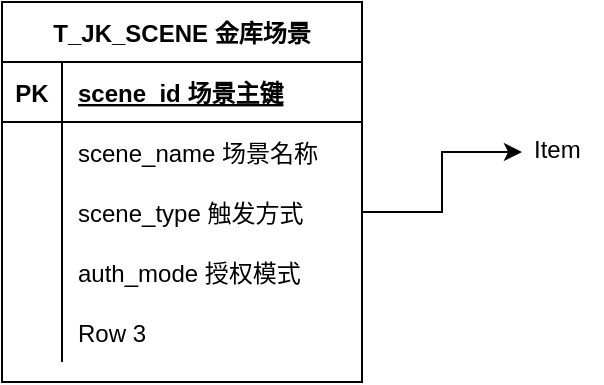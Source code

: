 <mxfile version="15.8.9" type="github">
  <diagram id="C-xvJUPkEJIQUC7n7sxM" name="第 1 页">
    <mxGraphModel dx="1036" dy="568" grid="1" gridSize="10" guides="1" tooltips="1" connect="1" arrows="1" fold="1" page="1" pageScale="1" pageWidth="827" pageHeight="1169" math="0" shadow="0">
      <root>
        <mxCell id="0" />
        <mxCell id="1" parent="0" />
        <mxCell id="Y0tXLghzDKh9BuN8Jv5B-14" value="T_JK_SCENE 金库场景" style="shape=table;startSize=30;container=1;collapsible=1;childLayout=tableLayout;fixedRows=1;rowLines=0;fontStyle=1;align=center;resizeLast=1;" vertex="1" parent="1">
          <mxGeometry x="150" y="100" width="180" height="190" as="geometry" />
        </mxCell>
        <mxCell id="Y0tXLghzDKh9BuN8Jv5B-15" value="" style="shape=partialRectangle;collapsible=0;dropTarget=0;pointerEvents=0;fillColor=none;top=0;left=0;bottom=1;right=0;points=[[0,0.5],[1,0.5]];portConstraint=eastwest;" vertex="1" parent="Y0tXLghzDKh9BuN8Jv5B-14">
          <mxGeometry y="30" width="180" height="30" as="geometry" />
        </mxCell>
        <mxCell id="Y0tXLghzDKh9BuN8Jv5B-16" value="PK" style="shape=partialRectangle;connectable=0;fillColor=none;top=0;left=0;bottom=0;right=0;fontStyle=1;overflow=hidden;" vertex="1" parent="Y0tXLghzDKh9BuN8Jv5B-15">
          <mxGeometry width="30" height="30" as="geometry">
            <mxRectangle width="30" height="30" as="alternateBounds" />
          </mxGeometry>
        </mxCell>
        <mxCell id="Y0tXLghzDKh9BuN8Jv5B-17" value="scene_id 场景主键" style="shape=partialRectangle;connectable=0;fillColor=none;top=0;left=0;bottom=0;right=0;align=left;spacingLeft=6;fontStyle=5;overflow=hidden;" vertex="1" parent="Y0tXLghzDKh9BuN8Jv5B-15">
          <mxGeometry x="30" width="150" height="30" as="geometry">
            <mxRectangle width="150" height="30" as="alternateBounds" />
          </mxGeometry>
        </mxCell>
        <mxCell id="Y0tXLghzDKh9BuN8Jv5B-18" value="" style="shape=partialRectangle;collapsible=0;dropTarget=0;pointerEvents=0;fillColor=none;top=0;left=0;bottom=0;right=0;points=[[0,0.5],[1,0.5]];portConstraint=eastwest;" vertex="1" parent="Y0tXLghzDKh9BuN8Jv5B-14">
          <mxGeometry y="60" width="180" height="30" as="geometry" />
        </mxCell>
        <mxCell id="Y0tXLghzDKh9BuN8Jv5B-19" value="" style="shape=partialRectangle;connectable=0;fillColor=none;top=0;left=0;bottom=0;right=0;editable=1;overflow=hidden;" vertex="1" parent="Y0tXLghzDKh9BuN8Jv5B-18">
          <mxGeometry width="30" height="30" as="geometry">
            <mxRectangle width="30" height="30" as="alternateBounds" />
          </mxGeometry>
        </mxCell>
        <mxCell id="Y0tXLghzDKh9BuN8Jv5B-20" value="scene_name 场景名称" style="shape=partialRectangle;connectable=0;fillColor=none;top=0;left=0;bottom=0;right=0;align=left;spacingLeft=6;overflow=hidden;" vertex="1" parent="Y0tXLghzDKh9BuN8Jv5B-18">
          <mxGeometry x="30" width="150" height="30" as="geometry">
            <mxRectangle width="150" height="30" as="alternateBounds" />
          </mxGeometry>
        </mxCell>
        <mxCell id="Y0tXLghzDKh9BuN8Jv5B-21" value="" style="shape=partialRectangle;collapsible=0;dropTarget=0;pointerEvents=0;fillColor=none;top=0;left=0;bottom=0;right=0;points=[[0,0.5],[1,0.5]];portConstraint=eastwest;" vertex="1" parent="Y0tXLghzDKh9BuN8Jv5B-14">
          <mxGeometry y="90" width="180" height="30" as="geometry" />
        </mxCell>
        <mxCell id="Y0tXLghzDKh9BuN8Jv5B-22" value="" style="shape=partialRectangle;connectable=0;fillColor=none;top=0;left=0;bottom=0;right=0;editable=1;overflow=hidden;" vertex="1" parent="Y0tXLghzDKh9BuN8Jv5B-21">
          <mxGeometry width="30" height="30" as="geometry">
            <mxRectangle width="30" height="30" as="alternateBounds" />
          </mxGeometry>
        </mxCell>
        <mxCell id="Y0tXLghzDKh9BuN8Jv5B-23" value="scene_type 触发方式" style="shape=partialRectangle;connectable=0;fillColor=none;top=0;left=0;bottom=0;right=0;align=left;spacingLeft=6;overflow=hidden;" vertex="1" parent="Y0tXLghzDKh9BuN8Jv5B-21">
          <mxGeometry x="30" width="150" height="30" as="geometry">
            <mxRectangle width="150" height="30" as="alternateBounds" />
          </mxGeometry>
        </mxCell>
        <mxCell id="Y0tXLghzDKh9BuN8Jv5B-27" value="" style="shape=partialRectangle;collapsible=0;dropTarget=0;pointerEvents=0;fillColor=none;top=0;left=0;bottom=0;right=0;points=[[0,0.5],[1,0.5]];portConstraint=eastwest;" vertex="1" parent="Y0tXLghzDKh9BuN8Jv5B-14">
          <mxGeometry y="120" width="180" height="30" as="geometry" />
        </mxCell>
        <mxCell id="Y0tXLghzDKh9BuN8Jv5B-28" value="" style="shape=partialRectangle;connectable=0;fillColor=none;top=0;left=0;bottom=0;right=0;editable=1;overflow=hidden;" vertex="1" parent="Y0tXLghzDKh9BuN8Jv5B-27">
          <mxGeometry width="30" height="30" as="geometry">
            <mxRectangle width="30" height="30" as="alternateBounds" />
          </mxGeometry>
        </mxCell>
        <mxCell id="Y0tXLghzDKh9BuN8Jv5B-29" value="auth_mode 授权模式" style="shape=partialRectangle;connectable=0;fillColor=none;top=0;left=0;bottom=0;right=0;align=left;spacingLeft=6;overflow=hidden;" vertex="1" parent="Y0tXLghzDKh9BuN8Jv5B-27">
          <mxGeometry x="30" width="150" height="30" as="geometry">
            <mxRectangle width="150" height="30" as="alternateBounds" />
          </mxGeometry>
        </mxCell>
        <mxCell id="Y0tXLghzDKh9BuN8Jv5B-24" value="" style="shape=partialRectangle;collapsible=0;dropTarget=0;pointerEvents=0;fillColor=none;top=0;left=0;bottom=0;right=0;points=[[0,0.5],[1,0.5]];portConstraint=eastwest;" vertex="1" parent="Y0tXLghzDKh9BuN8Jv5B-14">
          <mxGeometry y="150" width="180" height="30" as="geometry" />
        </mxCell>
        <mxCell id="Y0tXLghzDKh9BuN8Jv5B-25" value="" style="shape=partialRectangle;connectable=0;fillColor=none;top=0;left=0;bottom=0;right=0;editable=1;overflow=hidden;" vertex="1" parent="Y0tXLghzDKh9BuN8Jv5B-24">
          <mxGeometry width="30" height="30" as="geometry">
            <mxRectangle width="30" height="30" as="alternateBounds" />
          </mxGeometry>
        </mxCell>
        <mxCell id="Y0tXLghzDKh9BuN8Jv5B-26" value="Row 3" style="shape=partialRectangle;connectable=0;fillColor=none;top=0;left=0;bottom=0;right=0;align=left;spacingLeft=6;overflow=hidden;" vertex="1" parent="Y0tXLghzDKh9BuN8Jv5B-24">
          <mxGeometry x="30" width="150" height="30" as="geometry">
            <mxRectangle width="150" height="30" as="alternateBounds" />
          </mxGeometry>
        </mxCell>
        <mxCell id="Y0tXLghzDKh9BuN8Jv5B-30" style="edgeStyle=orthogonalEdgeStyle;rounded=0;orthogonalLoop=1;jettySize=auto;html=1;" edge="1" parent="1" source="Y0tXLghzDKh9BuN8Jv5B-21" target="Y0tXLghzDKh9BuN8Jv5B-31">
          <mxGeometry relative="1" as="geometry">
            <mxPoint x="420" y="150" as="targetPoint" />
          </mxGeometry>
        </mxCell>
        <mxCell id="Y0tXLghzDKh9BuN8Jv5B-31" value="Item" style="text;strokeColor=none;fillColor=none;spacingLeft=4;spacingRight=4;overflow=hidden;rotatable=0;points=[[0,0.5],[1,0.5]];portConstraint=eastwest;fontSize=12;" vertex="1" parent="1">
          <mxGeometry x="410" y="160" width="40" height="30" as="geometry" />
        </mxCell>
      </root>
    </mxGraphModel>
  </diagram>
</mxfile>
